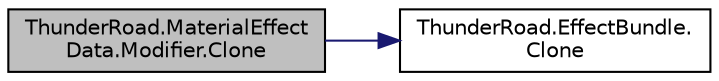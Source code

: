 digraph "ThunderRoad.MaterialEffectData.Modifier.Clone"
{
 // LATEX_PDF_SIZE
  edge [fontname="Helvetica",fontsize="10",labelfontname="Helvetica",labelfontsize="10"];
  node [fontname="Helvetica",fontsize="10",shape=record];
  rankdir="LR";
  Node1 [label="ThunderRoad.MaterialEffect\lData.Modifier.Clone",height=0.2,width=0.4,color="black", fillcolor="grey75", style="filled", fontcolor="black",tooltip="Clones this instance."];
  Node1 -> Node2 [color="midnightblue",fontsize="10",style="solid",fontname="Helvetica"];
  Node2 [label="ThunderRoad.EffectBundle.\lClone",height=0.2,width=0.4,color="black", fillcolor="white", style="filled",URL="$class_thunder_road_1_1_effect_bundle.html#ab15a9b637afd3139f3a7804fa2447cef",tooltip="Clones this instance."];
}
